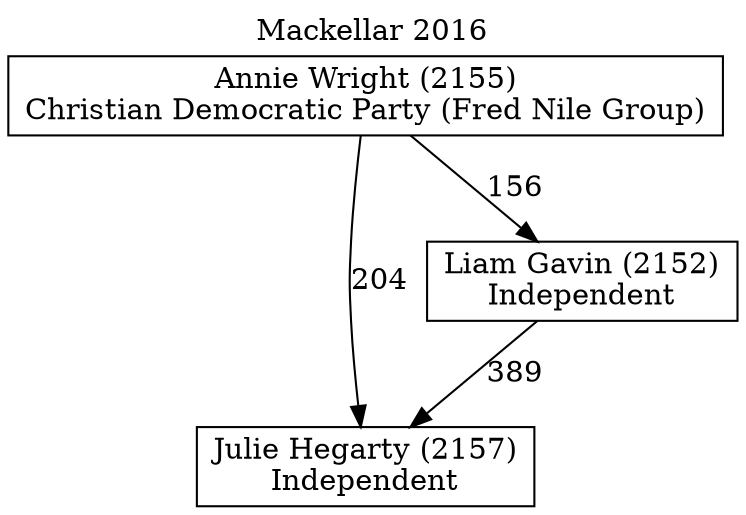 // House preference flow
digraph "Julie Hegarty (2157)_Mackellar_2016" {
	graph [label="Mackellar 2016" labelloc=t mclimit=10]
	node [shape=box]
	"Julie Hegarty (2157)" [label="Julie Hegarty (2157)
Independent"]
	"Annie Wright (2155)" [label="Annie Wright (2155)
Christian Democratic Party (Fred Nile Group)"]
	"Liam Gavin (2152)" [label="Liam Gavin (2152)
Independent"]
	"Annie Wright (2155)" -> "Liam Gavin (2152)" [label=156]
	"Liam Gavin (2152)" -> "Julie Hegarty (2157)" [label=389]
	"Annie Wright (2155)" -> "Julie Hegarty (2157)" [label=204]
}
